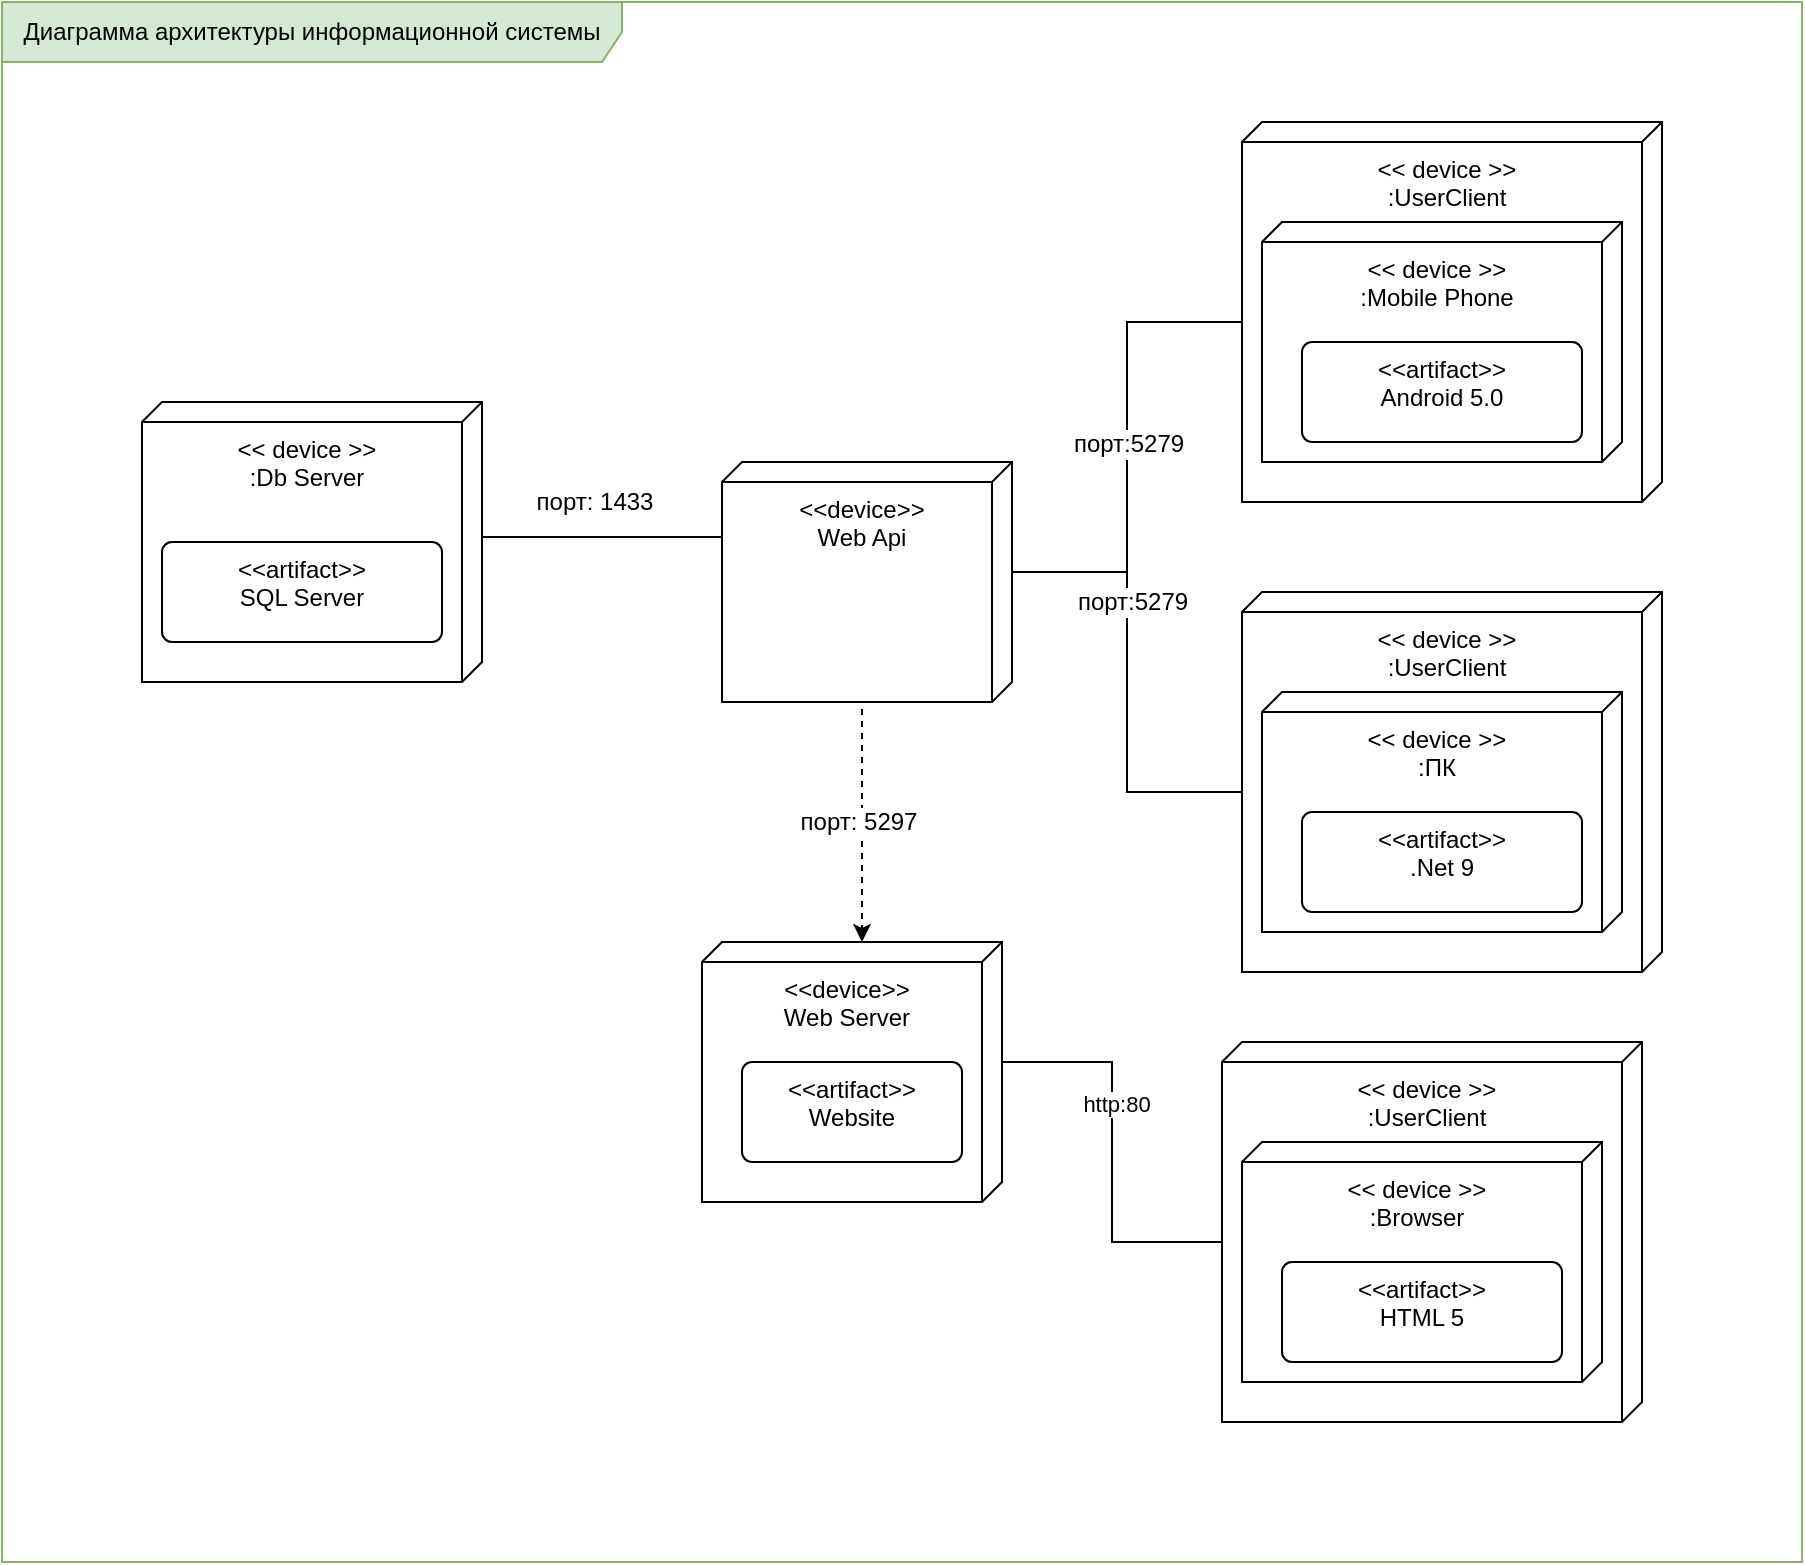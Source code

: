 <mxfile version="24.7.5" pages="3">
  <diagram name="Диаграмма архитектуры инормационной системы" id="D8LXfJzzyH51JKE2fjdH">
    <mxGraphModel dx="1833" dy="2005" grid="1" gridSize="10" guides="1" tooltips="1" connect="1" arrows="1" fold="1" page="1" pageScale="1" pageWidth="827" pageHeight="1169" math="0" shadow="0">
      <root>
        <mxCell id="0" />
        <mxCell id="1" parent="0" />
        <mxCell id="ceFZc6MDsQ7zr2F33W4a-56" value="Диаграмма архитектуры информационной системы" style="shape=umlFrame;whiteSpace=wrap;html=1;pointerEvents=0;recursiveResize=0;container=1;collapsible=0;width=310;height=30;fillColor=#d5e8d4;strokeColor=#82b366;swimlaneFillColor=default;" parent="1" vertex="1">
          <mxGeometry x="40" y="-1160" width="900" height="780" as="geometry" />
        </mxCell>
        <mxCell id="ceFZc6MDsQ7zr2F33W4a-57" value="&lt;span style=&quot;&quot;&gt;&amp;lt;&amp;lt; device &amp;gt;&amp;gt;&lt;/span&gt;&lt;div style=&quot;&quot;&gt;:UserClient&lt;/div&gt;" style="verticalAlign=top;align=center;shape=cube;size=10;direction=south;fontStyle=0;html=1;boundedLbl=1;spacingLeft=5;whiteSpace=wrap;" parent="ceFZc6MDsQ7zr2F33W4a-56" vertex="1">
          <mxGeometry x="620" y="60" width="210" height="190" as="geometry" />
        </mxCell>
        <mxCell id="ceFZc6MDsQ7zr2F33W4a-58" value="&amp;lt;&amp;lt; device &amp;gt;&amp;gt;&lt;div&gt;:Mobile Phone&lt;/div&gt;" style="verticalAlign=top;align=center;shape=cube;size=10;direction=south;html=1;boundedLbl=1;spacingLeft=5;whiteSpace=wrap;" parent="ceFZc6MDsQ7zr2F33W4a-57" vertex="1">
          <mxGeometry width="180" height="120" relative="1" as="geometry">
            <mxPoint x="10" y="50" as="offset" />
          </mxGeometry>
        </mxCell>
        <mxCell id="ceFZc6MDsQ7zr2F33W4a-59" value="&amp;lt;&amp;lt;artifact&amp;gt;&amp;gt;&lt;div&gt;Android 5.0&lt;/div&gt;" style="html=1;align=center;verticalAlign=top;rounded=1;absoluteArcSize=1;arcSize=10;dashed=0;whiteSpace=wrap;movable=1;resizable=1;rotatable=1;deletable=1;editable=1;locked=0;connectable=1;" parent="ceFZc6MDsQ7zr2F33W4a-57" vertex="1">
          <mxGeometry x="30" y="110" width="140" height="50" as="geometry" />
        </mxCell>
        <mxCell id="ceFZc6MDsQ7zr2F33W4a-60" value="&amp;lt;&amp;lt;device&amp;gt;&amp;gt;&lt;div&gt;Web Api&lt;/div&gt;" style="verticalAlign=top;align=center;shape=cube;size=10;direction=south;fontStyle=0;html=1;boundedLbl=1;spacingLeft=5;whiteSpace=wrap;" parent="ceFZc6MDsQ7zr2F33W4a-56" vertex="1">
          <mxGeometry x="360" y="230" width="145" height="120" as="geometry" />
        </mxCell>
        <mxCell id="ceFZc6MDsQ7zr2F33W4a-61" value="" style="group" parent="ceFZc6MDsQ7zr2F33W4a-56" vertex="1" connectable="0">
          <mxGeometry x="350" y="470" width="150" height="130" as="geometry" />
        </mxCell>
        <mxCell id="ceFZc6MDsQ7zr2F33W4a-62" value="&amp;lt;&amp;lt;device&amp;gt;&amp;gt;&lt;div&gt;Web Server&lt;/div&gt;" style="verticalAlign=top;align=center;shape=cube;size=10;direction=south;fontStyle=0;html=1;boundedLbl=1;spacingLeft=5;whiteSpace=wrap;movable=1;resizable=1;rotatable=1;deletable=1;editable=1;locked=0;connectable=1;" parent="ceFZc6MDsQ7zr2F33W4a-61" vertex="1">
          <mxGeometry width="150" height="130" as="geometry" />
        </mxCell>
        <mxCell id="ceFZc6MDsQ7zr2F33W4a-63" value="&amp;lt;&amp;lt;artifact&amp;gt;&amp;gt;&lt;div&gt;Website&lt;/div&gt;" style="html=1;align=center;verticalAlign=top;rounded=1;absoluteArcSize=1;arcSize=10;dashed=0;whiteSpace=wrap;movable=1;resizable=1;rotatable=1;deletable=1;editable=1;locked=0;connectable=1;" parent="ceFZc6MDsQ7zr2F33W4a-61" vertex="1">
          <mxGeometry x="20" y="60" width="110" height="50" as="geometry" />
        </mxCell>
        <mxCell id="ceFZc6MDsQ7zr2F33W4a-67" value="&lt;span style=&quot;&quot;&gt;&amp;lt;&amp;lt; device &amp;gt;&amp;gt;&lt;/span&gt;&lt;div style=&quot;&quot;&gt;:UserClient&lt;/div&gt;" style="verticalAlign=top;align=center;shape=cube;size=10;direction=south;fontStyle=0;html=1;boundedLbl=1;spacingLeft=5;whiteSpace=wrap;" parent="ceFZc6MDsQ7zr2F33W4a-56" vertex="1">
          <mxGeometry x="620" y="295" width="210" height="190" as="geometry" />
        </mxCell>
        <mxCell id="ceFZc6MDsQ7zr2F33W4a-68" value="&amp;lt;&amp;lt; device &amp;gt;&amp;gt;&lt;div&gt;:ПК&lt;/div&gt;" style="verticalAlign=top;align=center;shape=cube;size=10;direction=south;html=1;boundedLbl=1;spacingLeft=5;whiteSpace=wrap;" parent="ceFZc6MDsQ7zr2F33W4a-67" vertex="1">
          <mxGeometry width="180" height="120" relative="1" as="geometry">
            <mxPoint x="10" y="50" as="offset" />
          </mxGeometry>
        </mxCell>
        <mxCell id="ceFZc6MDsQ7zr2F33W4a-69" value="&amp;lt;&amp;lt;artifact&amp;gt;&amp;gt;&lt;div&gt;.Net 9&lt;/div&gt;" style="html=1;align=center;verticalAlign=top;rounded=1;absoluteArcSize=1;arcSize=10;dashed=0;whiteSpace=wrap;movable=1;resizable=1;rotatable=1;deletable=1;editable=1;locked=0;connectable=1;" parent="ceFZc6MDsQ7zr2F33W4a-67" vertex="1">
          <mxGeometry x="30" y="110" width="140" height="50" as="geometry" />
        </mxCell>
        <mxCell id="ceFZc6MDsQ7zr2F33W4a-70" value="&lt;span style=&quot;&quot;&gt;&amp;lt;&amp;lt; device &amp;gt;&amp;gt;&lt;/span&gt;&lt;div style=&quot;&quot;&gt;:UserClient&lt;/div&gt;" style="verticalAlign=top;align=center;shape=cube;size=10;direction=south;fontStyle=0;html=1;boundedLbl=1;spacingLeft=5;whiteSpace=wrap;" parent="ceFZc6MDsQ7zr2F33W4a-56" vertex="1">
          <mxGeometry x="610" y="520" width="210" height="190" as="geometry" />
        </mxCell>
        <mxCell id="ceFZc6MDsQ7zr2F33W4a-71" value="&amp;lt;&amp;lt; device &amp;gt;&amp;gt;&lt;div&gt;:Browser&lt;/div&gt;" style="verticalAlign=top;align=center;shape=cube;size=10;direction=south;html=1;boundedLbl=1;spacingLeft=5;whiteSpace=wrap;" parent="ceFZc6MDsQ7zr2F33W4a-70" vertex="1">
          <mxGeometry width="180" height="120" relative="1" as="geometry">
            <mxPoint x="10" y="50" as="offset" />
          </mxGeometry>
        </mxCell>
        <mxCell id="ceFZc6MDsQ7zr2F33W4a-72" value="&amp;lt;&amp;lt;artifact&amp;gt;&amp;gt;&lt;div&gt;HTML 5&lt;/div&gt;" style="html=1;align=center;verticalAlign=top;rounded=1;absoluteArcSize=1;arcSize=10;dashed=0;whiteSpace=wrap;movable=1;resizable=1;rotatable=1;deletable=1;editable=1;locked=0;connectable=1;" parent="ceFZc6MDsQ7zr2F33W4a-70" vertex="1">
          <mxGeometry x="30" y="110" width="140" height="50" as="geometry" />
        </mxCell>
        <mxCell id="ceFZc6MDsQ7zr2F33W4a-73" style="edgeStyle=orthogonalEdgeStyle;rounded=0;orthogonalLoop=1;jettySize=auto;html=1;endArrow=none;endFill=0;" parent="ceFZc6MDsQ7zr2F33W4a-56" source="ceFZc6MDsQ7zr2F33W4a-65" edge="1">
          <mxGeometry relative="1" as="geometry">
            <Array as="points">
              <mxPoint x="220" y="268" />
            </Array>
            <mxPoint x="220" y="262.49" as="sourcePoint" />
            <mxPoint x="360" y="267.519" as="targetPoint" />
          </mxGeometry>
        </mxCell>
        <mxCell id="qlXccopEkzah54mruzjw-12" value="порт: 1433" style="edgeLabel;html=1;align=center;verticalAlign=middle;resizable=0;points=[];strokeColor=default;spacingLeft=5;fontFamily=Helvetica;fontSize=12;fontColor=default;fontStyle=0;fillColor=default;" vertex="1" connectable="0" parent="ceFZc6MDsQ7zr2F33W4a-73">
          <mxGeometry x="-0.107" y="1" relative="1" as="geometry">
            <mxPoint y="-17" as="offset" />
          </mxGeometry>
        </mxCell>
        <mxCell id="ceFZc6MDsQ7zr2F33W4a-74" style="edgeStyle=orthogonalEdgeStyle;rounded=0;orthogonalLoop=1;jettySize=auto;html=1;exitX=0;exitY=0;exitDx=60;exitDy=0;exitPerimeter=0;entryX=0;entryY=0;entryDx=100;entryDy=210;entryPerimeter=0;endArrow=none;endFill=0;" parent="ceFZc6MDsQ7zr2F33W4a-56" source="ceFZc6MDsQ7zr2F33W4a-62" target="ceFZc6MDsQ7zr2F33W4a-70" edge="1">
          <mxGeometry relative="1" as="geometry" />
        </mxCell>
        <mxCell id="ceFZc6MDsQ7zr2F33W4a-75" value="http:80" style="edgeLabel;html=1;align=center;verticalAlign=middle;resizable=0;points=[];" parent="ceFZc6MDsQ7zr2F33W4a-74" vertex="1" connectable="0">
          <mxGeometry x="-0.253" y="2" relative="1" as="geometry">
            <mxPoint y="1" as="offset" />
          </mxGeometry>
        </mxCell>
        <mxCell id="ceFZc6MDsQ7zr2F33W4a-76" style="edgeStyle=orthogonalEdgeStyle;rounded=0;orthogonalLoop=1;jettySize=auto;html=1;exitX=0;exitY=0;exitDx=55;exitDy=0;exitPerimeter=0;entryX=0;entryY=0;entryDx=100;entryDy=210;entryPerimeter=0;endArrow=none;endFill=0;" parent="ceFZc6MDsQ7zr2F33W4a-56" source="ceFZc6MDsQ7zr2F33W4a-60" target="ceFZc6MDsQ7zr2F33W4a-57" edge="1">
          <mxGeometry relative="1" as="geometry" />
        </mxCell>
        <mxCell id="qlXccopEkzah54mruzjw-16" value="&lt;span style=&quot;color: rgba(0, 0, 0, 0); font-family: monospace; font-size: 0px; text-align: start; background-color: rgb(251, 251, 251);&quot;&gt;%3CmxGraphModel%3E%3Croot%3E%3CmxCell%20id%3D%220%22%2F%3E%3CmxCell%20id%3D%221%22%20parent%3D%220%22%2F%3E%3CmxCell%20id%3D%222%22%20value%3D%22%D0%BF%D0%BE%D1%80%D1%82%3A5279%22%20style%3D%22edgeLabel%3Bhtml%3D1%3Balign%3Dcenter%3BverticalAlign%3Dmiddle%3Bresizable%3D0%3Bpoints%3D%5B%5D%3BstrokeColor%3Ddefault%3BspacingLeft%3D5%3BfontFamily%3DHelvetica%3BfontSize%3D12%3BfontColor%3Ddefault%3BfontStyle%3D0%3BfillColor%3Ddefault%3B%22%20vertex%3D%221%22%20connectable%3D%220%22%20parent%3D%221%22%3E%3CmxGeometry%20x%3D%22584.629%22%20y%3D%22-649.106%22%20as%3D%22geometry%22%2F%3E%3C%2FmxCell%3E%3C%2Froot%3E%3C%2FmxGraphModel%3E&lt;/span&gt;" style="edgeLabel;html=1;align=center;verticalAlign=middle;resizable=0;points=[];strokeColor=default;spacingLeft=5;fontFamily=Helvetica;fontSize=12;fontColor=default;fontStyle=0;fillColor=default;" vertex="1" connectable="0" parent="ceFZc6MDsQ7zr2F33W4a-76">
          <mxGeometry x="-0.226" y="-1" relative="1" as="geometry">
            <mxPoint as="offset" />
          </mxGeometry>
        </mxCell>
        <mxCell id="qlXccopEkzah54mruzjw-17" value="порт:5279" style="edgeLabel;html=1;align=center;verticalAlign=middle;resizable=0;points=[];strokeColor=default;spacingLeft=5;fontFamily=Helvetica;fontSize=12;fontColor=default;fontStyle=0;fillColor=default;" vertex="1" connectable="0" parent="ceFZc6MDsQ7zr2F33W4a-76">
          <mxGeometry x="-0.183" y="-2" relative="1" as="geometry">
            <mxPoint x="-4" y="-24" as="offset" />
          </mxGeometry>
        </mxCell>
        <mxCell id="ceFZc6MDsQ7zr2F33W4a-77" style="edgeStyle=orthogonalEdgeStyle;rounded=0;orthogonalLoop=1;jettySize=auto;html=1;exitX=0;exitY=0;exitDx=55;exitDy=0;exitPerimeter=0;entryX=0;entryY=0;entryDx=100;entryDy=210;entryPerimeter=0;endArrow=none;endFill=0;" parent="ceFZc6MDsQ7zr2F33W4a-56" source="ceFZc6MDsQ7zr2F33W4a-60" target="ceFZc6MDsQ7zr2F33W4a-67" edge="1">
          <mxGeometry relative="1" as="geometry" />
        </mxCell>
        <mxCell id="qlXccopEkzah54mruzjw-18" value="порт:5279" style="edgeLabel;html=1;align=center;verticalAlign=middle;resizable=0;points=[];strokeColor=default;spacingLeft=5;fontFamily=Helvetica;fontSize=12;fontColor=default;fontStyle=0;fillColor=default;" vertex="1" connectable="0" parent="ceFZc6MDsQ7zr2F33W4a-77">
          <mxGeometry x="-0.357" relative="1" as="geometry">
            <mxPoint as="offset" />
          </mxGeometry>
        </mxCell>
        <mxCell id="ceFZc6MDsQ7zr2F33W4a-78" style="rounded=0;orthogonalLoop=1;jettySize=auto;html=1;exitX=0;exitY=0;exitDx=120;exitDy=77.5;exitPerimeter=0;entryX=0;entryY=0;entryDx=0;entryDy=70;entryPerimeter=0;dashed=1;edgeStyle=orthogonalEdgeStyle;" parent="ceFZc6MDsQ7zr2F33W4a-56" source="ceFZc6MDsQ7zr2F33W4a-60" target="ceFZc6MDsQ7zr2F33W4a-62" edge="1">
          <mxGeometry relative="1" as="geometry">
            <Array as="points">
              <mxPoint x="430" y="350" />
            </Array>
          </mxGeometry>
        </mxCell>
        <mxCell id="qlXccopEkzah54mruzjw-13" value="порт: 5297" style="edgeLabel;html=1;align=center;verticalAlign=middle;resizable=0;points=[];strokeColor=default;spacingLeft=5;fontFamily=Helvetica;fontSize=12;fontColor=default;fontStyle=0;fillColor=default;" vertex="1" connectable="0" parent="ceFZc6MDsQ7zr2F33W4a-78">
          <mxGeometry x="0.229" relative="1" as="geometry">
            <mxPoint x="-5" y="-13" as="offset" />
          </mxGeometry>
        </mxCell>
        <mxCell id="qlXccopEkzah54mruzjw-1" value="" style="group" vertex="1" connectable="0" parent="ceFZc6MDsQ7zr2F33W4a-56">
          <mxGeometry x="70" y="190" width="170" height="150" as="geometry" />
        </mxCell>
        <mxCell id="ceFZc6MDsQ7zr2F33W4a-65" value="&amp;lt;&amp;lt; device &amp;gt;&amp;gt;&lt;div&gt;:Db Server&lt;/div&gt;" style="verticalAlign=top;align=center;shape=cube;size=10;direction=south;fontStyle=0;html=1;boundedLbl=1;spacingLeft=5;whiteSpace=wrap;movable=1;resizable=1;rotatable=1;deletable=1;editable=1;locked=0;connectable=1;" parent="qlXccopEkzah54mruzjw-1" vertex="1">
          <mxGeometry y="10" width="170" height="140" as="geometry" />
        </mxCell>
        <mxCell id="ceFZc6MDsQ7zr2F33W4a-64" value="" style="group" parent="qlXccopEkzah54mruzjw-1" vertex="1" connectable="0">
          <mxGeometry y="10" width="170" height="140" as="geometry" />
        </mxCell>
        <mxCell id="ceFZc6MDsQ7zr2F33W4a-66" value="&amp;lt;&amp;lt;artifact&amp;gt;&amp;gt;&lt;div&gt;SQL Server&lt;/div&gt;" style="html=1;align=center;verticalAlign=top;rounded=1;absoluteArcSize=1;arcSize=10;dashed=0;whiteSpace=wrap;movable=1;resizable=1;rotatable=1;deletable=1;editable=1;locked=0;connectable=1;" parent="ceFZc6MDsQ7zr2F33W4a-64" vertex="1">
          <mxGeometry x="10" y="70" width="140" height="50" as="geometry" />
        </mxCell>
      </root>
    </mxGraphModel>
  </diagram>
  <diagram id="IIW7ymoqnwHeKryUNrMI" name="Диаграмма use-case">
    <mxGraphModel dx="966" dy="2214" grid="1" gridSize="10" guides="1" tooltips="1" connect="1" arrows="1" fold="1" page="1" pageScale="1" pageWidth="827" pageHeight="1169" math="0" shadow="0">
      <root>
        <mxCell id="0" />
        <mxCell id="1" parent="0" />
        <mxCell id="lGrCgKuSPw75lN3-YaFV-1" value="Диаграмма Use-case&amp;nbsp;" style="shape=umlFrame;whiteSpace=wrap;html=1;pointerEvents=0;recursiveResize=0;container=1;collapsible=0;width=160;fillColor=#d5e8d4;strokeColor=#82b366;swimlaneFillColor=default;" parent="1" vertex="1">
          <mxGeometry x="860" y="-1150" width="1450" height="940" as="geometry" />
        </mxCell>
        <mxCell id="SbXEv1ZI_XRKMcBVgVik-5" value="" style="group" parent="lGrCgKuSPw75lN3-YaFV-1" vertex="1" connectable="0">
          <mxGeometry x="40" y="110" width="1330" height="810" as="geometry" />
        </mxCell>
        <mxCell id="b_EcsTQRCdlIHoVtj1FL-18" value="" style="rounded=0;whiteSpace=wrap;html=1;" parent="SbXEv1ZI_XRKMcBVgVik-5" vertex="1">
          <mxGeometry x="199.999" width="963.945" height="810" as="geometry" />
        </mxCell>
        <mxCell id="b_EcsTQRCdlIHoVtj1FL-8" value="Посетитель сайта" style="shape=umlActor;verticalLabelPosition=bottom;verticalAlign=top;html=1;outlineConnect=0;" parent="SbXEv1ZI_XRKMcBVgVik-5" vertex="1">
          <mxGeometry x="1323.394" y="361" width="36.606" height="60" as="geometry" />
        </mxCell>
        <mxCell id="b_EcsTQRCdlIHoVtj1FL-11" value="Просмотр организационной структуры компании" style="ellipse;whiteSpace=wrap;html=1;" parent="SbXEv1ZI_XRKMcBVgVik-5" vertex="1">
          <mxGeometry x="225.734" y="30" width="164.725" height="80" as="geometry" />
        </mxCell>
        <mxCell id="b_EcsTQRCdlIHoVtj1FL-12" value="Просмотр общей информации о сотрудниках конкретного отделения" style="ellipse;whiteSpace=wrap;html=1;" parent="SbXEv1ZI_XRKMcBVgVik-5" vertex="1">
          <mxGeometry x="667.89" y="25" width="142.11" height="90" as="geometry" />
        </mxCell>
        <mxCell id="b_EcsTQRCdlIHoVtj1FL-13" value="Редактирование данных сотрудника" style="ellipse;whiteSpace=wrap;html=1;" parent="SbXEv1ZI_XRKMcBVgVik-5" vertex="1">
          <mxGeometry x="416.423" y="330" width="152.523" height="60" as="geometry" />
        </mxCell>
        <mxCell id="b_EcsTQRCdlIHoVtj1FL-14" value="Добавление событий" style="ellipse;whiteSpace=wrap;html=1;" parent="SbXEv1ZI_XRKMcBVgVik-5" vertex="1">
          <mxGeometry x="445.37" y="180" width="94.63" height="54" as="geometry" />
        </mxCell>
        <mxCell id="b_EcsTQRCdlIHoVtj1FL-15" value="Просмотр событий&lt;br&gt;у сотрудника" style="ellipse;whiteSpace=wrap;html=1;" parent="SbXEv1ZI_XRKMcBVgVik-5" vertex="1">
          <mxGeometry x="219.633" y="130" width="146.422" height="60" as="geometry" />
        </mxCell>
        <mxCell id="b_EcsTQRCdlIHoVtj1FL-22" value="Добавление информации о новом сотруднике" style="ellipse;whiteSpace=wrap;html=1;" parent="SbXEv1ZI_XRKMcBVgVik-5" vertex="1">
          <mxGeometry x="215.558" y="320" width="150.497" height="70" as="geometry" />
        </mxCell>
        <mxCell id="b_EcsTQRCdlIHoVtj1FL-28" value="" style="endArrow=none;html=1;rounded=0;exitX=1;exitY=0.5;exitDx=0;exitDy=0;" parent="SbXEv1ZI_XRKMcBVgVik-5" source="b_EcsTQRCdlIHoVtj1FL-50" target="b_EcsTQRCdlIHoVtj1FL-8" edge="1">
          <mxGeometry width="50" height="50" relative="1" as="geometry">
            <mxPoint x="500.275" y="210" as="sourcePoint" />
            <mxPoint x="1366.606" y="190" as="targetPoint" />
          </mxGeometry>
        </mxCell>
        <mxCell id="b_EcsTQRCdlIHoVtj1FL-34" value="Просмотр подробной информации о сотруднике" style="ellipse;whiteSpace=wrap;html=1;" parent="SbXEv1ZI_XRKMcBVgVik-5" vertex="1">
          <mxGeometry x="215.558" y="206" width="174.901" height="74" as="geometry" />
        </mxCell>
        <mxCell id="b_EcsTQRCdlIHoVtj1FL-39" value="Просмотр информации о всех событиях" style="ellipse;whiteSpace=wrap;html=1;" parent="SbXEv1ZI_XRKMcBVgVik-5" vertex="1">
          <mxGeometry x="990" y="335" width="125.96" height="60" as="geometry" />
        </mxCell>
        <mxCell id="b_EcsTQRCdlIHoVtj1FL-40" value="Просмотр новостей" style="ellipse;whiteSpace=wrap;html=1;" parent="SbXEv1ZI_XRKMcBVgVik-5" vertex="1">
          <mxGeometry x="1020" y="251" width="95.96" height="60" as="geometry" />
        </mxCell>
        <mxCell id="b_EcsTQRCdlIHoVtj1FL-41" value="Сохранение данных о событии" style="ellipse;whiteSpace=wrap;html=1;" parent="SbXEv1ZI_XRKMcBVgVik-5" vertex="1">
          <mxGeometry x="790" y="335" width="124.63" height="60" as="geometry" />
        </mxCell>
        <mxCell id="b_EcsTQRCdlIHoVtj1FL-42" value="Просмотр Qr-кода сотрудника" style="ellipse;whiteSpace=wrap;html=1;" parent="SbXEv1ZI_XRKMcBVgVik-5" vertex="1">
          <mxGeometry x="790" y="190" width="94.22" height="50" as="geometry" />
        </mxCell>
        <mxCell id="b_EcsTQRCdlIHoVtj1FL-43" value="" style="endArrow=none;html=1;rounded=0;exitX=1;exitY=0.5;exitDx=0;exitDy=0;" parent="SbXEv1ZI_XRKMcBVgVik-5" source="b_EcsTQRCdlIHoVtj1FL-39" target="b_EcsTQRCdlIHoVtj1FL-8" edge="1">
          <mxGeometry width="50" height="50" relative="1" as="geometry">
            <mxPoint x="634.495" y="170" as="sourcePoint" />
            <mxPoint x="1366.606" y="190" as="targetPoint" />
          </mxGeometry>
        </mxCell>
        <mxCell id="b_EcsTQRCdlIHoVtj1FL-44" value="" style="endArrow=none;html=1;rounded=0;exitX=1;exitY=0.5;exitDx=0;exitDy=0;" parent="SbXEv1ZI_XRKMcBVgVik-5" source="b_EcsTQRCdlIHoVtj1FL-40" target="b_EcsTQRCdlIHoVtj1FL-8" edge="1">
          <mxGeometry width="50" height="50" relative="1" as="geometry">
            <mxPoint x="817.523" y="70" as="sourcePoint" />
            <mxPoint x="1366.606" y="190" as="targetPoint" />
          </mxGeometry>
        </mxCell>
        <mxCell id="b_EcsTQRCdlIHoVtj1FL-50" value="Просмотр информации о всех сотрудниках" style="ellipse;whiteSpace=wrap;html=1;" parent="SbXEv1ZI_XRKMcBVgVik-5" vertex="1">
          <mxGeometry x="1000" y="170" width="126.94" height="60" as="geometry" />
        </mxCell>
        <mxCell id="b_EcsTQRCdlIHoVtj1FL-53" value="" style="endArrow=none;html=1;rounded=0;exitX=1;exitY=0.5;exitDx=0;exitDy=0;" parent="SbXEv1ZI_XRKMcBVgVik-5" source="b_EcsTQRCdlIHoVtj1FL-54" target="b_EcsTQRCdlIHoVtj1FL-8" edge="1">
          <mxGeometry width="50" height="50" relative="1" as="geometry">
            <mxPoint x="1098.165" y="270" as="sourcePoint" />
            <mxPoint x="1238.486" y="140" as="targetPoint" />
          </mxGeometry>
        </mxCell>
        <mxCell id="b_EcsTQRCdlIHoVtj1FL-54" value="Просмотр общего календаря&amp;nbsp;" style="ellipse;whiteSpace=wrap;html=1;" parent="SbXEv1ZI_XRKMcBVgVik-5" vertex="1">
          <mxGeometry x="990.263" y="475.5" width="146.422" height="60" as="geometry" />
        </mxCell>
        <mxCell id="b_EcsTQRCdlIHoVtj1FL-55" value="Просмотр расписания выходных дней" style="ellipse;whiteSpace=wrap;html=1;" parent="SbXEv1ZI_XRKMcBVgVik-5" vertex="1">
          <mxGeometry x="780" y="435" width="128.53" height="60" as="geometry" />
        </mxCell>
        <mxCell id="b_EcsTQRCdlIHoVtj1FL-56" value="Просмотр расписания дней рождений" style="ellipse;whiteSpace=wrap;html=1;" parent="SbXEv1ZI_XRKMcBVgVik-5" vertex="1">
          <mxGeometry x="770" y="510" width="124.63" height="60" as="geometry" />
        </mxCell>
        <mxCell id="b_EcsTQRCdlIHoVtj1FL-57" value="Просмотр&amp;nbsp; количества событий в день" style="ellipse;whiteSpace=wrap;html=1;" parent="SbXEv1ZI_XRKMcBVgVik-5" vertex="1">
          <mxGeometry x="780.0" y="610" width="157.404" height="60" as="geometry" />
        </mxCell>
        <mxCell id="b_EcsTQRCdlIHoVtj1FL-64" value="Фильтрация поиском" style="ellipse;whiteSpace=wrap;html=1;" parent="SbXEv1ZI_XRKMcBVgVik-5" vertex="1">
          <mxGeometry x="969.54" y="634" width="146.422" height="60" as="geometry" />
        </mxCell>
        <mxCell id="b_EcsTQRCdlIHoVtj1FL-65" value="" style="endArrow=none;html=1;rounded=0;exitX=1;exitY=0.5;exitDx=0;exitDy=0;" parent="SbXEv1ZI_XRKMcBVgVik-5" source="b_EcsTQRCdlIHoVtj1FL-64" target="b_EcsTQRCdlIHoVtj1FL-8" edge="1">
          <mxGeometry width="50" height="50" relative="1" as="geometry">
            <mxPoint x="1109.147" y="350" as="sourcePoint" />
            <mxPoint x="1366.606" y="190" as="targetPoint" />
          </mxGeometry>
        </mxCell>
        <mxCell id="KIDQJywMhvj-BkCTpjXh-3" value="Авторизация" style="ellipse;whiteSpace=wrap;html=1;" parent="SbXEv1ZI_XRKMcBVgVik-5" vertex="1">
          <mxGeometry x="234.884" y="665" width="146.422" height="50" as="geometry" />
        </mxCell>
        <mxCell id="KIDQJywMhvj-BkCTpjXh-6" value="Просмотр данных о документах" style="ellipse;whiteSpace=wrap;html=1;" parent="SbXEv1ZI_XRKMcBVgVik-5" vertex="1">
          <mxGeometry x="360.004" y="584" width="146.422" height="50" as="geometry" />
        </mxCell>
        <mxCell id="KIDQJywMhvj-BkCTpjXh-7" value="Просмотр комментариев к документу" style="ellipse;whiteSpace=wrap;html=1;" parent="SbXEv1ZI_XRKMcBVgVik-5" vertex="1">
          <mxGeometry x="393.575" y="515" width="146.422" height="50" as="geometry" />
        </mxCell>
        <mxCell id="KIDQJywMhvj-BkCTpjXh-8" value="Создание комментария" style="ellipse;whiteSpace=wrap;html=1;" parent="SbXEv1ZI_XRKMcBVgVik-5" vertex="1">
          <mxGeometry x="393.573" y="456" width="146.422" height="50" as="geometry" />
        </mxCell>
        <mxCell id="zKAqflwHGjRJM8ebNUja-1" value="&amp;lt;&amp;lt;extend&amp;gt;&amp;gt;" style="html=1;verticalAlign=bottom;labelBackgroundColor=none;endArrow=open;endFill=0;dashed=1;rounded=0;exitX=1;exitY=0.5;exitDx=0;exitDy=0;entryX=0;entryY=0.5;entryDx=0;entryDy=0;" parent="SbXEv1ZI_XRKMcBVgVik-5" source="b_EcsTQRCdlIHoVtj1FL-15" target="b_EcsTQRCdlIHoVtj1FL-14" edge="1">
          <mxGeometry width="160" relative="1" as="geometry">
            <mxPoint x="597.894" y="130" as="sourcePoint" />
            <mxPoint x="689.55" y="320" as="targetPoint" />
          </mxGeometry>
        </mxCell>
        <mxCell id="zKAqflwHGjRJM8ebNUja-2" value="Добавление информации об отпуске" style="ellipse;whiteSpace=wrap;html=1;" parent="SbXEv1ZI_XRKMcBVgVik-5" vertex="1">
          <mxGeometry x="610" y="316" width="110" height="70" as="geometry" />
        </mxCell>
        <mxCell id="zKAqflwHGjRJM8ebNUja-5" value="Выбор конкретного отделения" style="ellipse;whiteSpace=wrap;html=1;" parent="SbXEv1ZI_XRKMcBVgVik-5" vertex="1">
          <mxGeometry x="457.569" y="30" width="146.422" height="80" as="geometry" />
        </mxCell>
        <mxCell id="zKAqflwHGjRJM8ebNUja-6" value="&amp;lt;&amp;lt;extend&amp;gt;&amp;gt;" style="html=1;verticalAlign=bottom;labelBackgroundColor=none;endArrow=open;endFill=0;dashed=1;rounded=0;exitX=1;exitY=0.5;exitDx=0;exitDy=0;entryX=0;entryY=0.5;entryDx=0;entryDy=0;" parent="SbXEv1ZI_XRKMcBVgVik-5" source="b_EcsTQRCdlIHoVtj1FL-11" target="zKAqflwHGjRJM8ebNUja-5" edge="1">
          <mxGeometry width="160" relative="1" as="geometry">
            <mxPoint x="378.257" y="170" as="sourcePoint" />
            <mxPoint x="463.67" y="207" as="targetPoint" />
          </mxGeometry>
        </mxCell>
        <mxCell id="zKAqflwHGjRJM8ebNUja-7" value="&amp;lt;&amp;lt;extend&amp;gt;&amp;gt;" style="html=1;verticalAlign=bottom;labelBackgroundColor=none;endArrow=open;endFill=0;dashed=1;rounded=0;exitX=1;exitY=0.5;exitDx=0;exitDy=0;entryX=0;entryY=0.5;entryDx=0;entryDy=0;" parent="SbXEv1ZI_XRKMcBVgVik-5" source="zKAqflwHGjRJM8ebNUja-5" target="b_EcsTQRCdlIHoVtj1FL-12" edge="1">
          <mxGeometry width="160" relative="1" as="geometry">
            <mxPoint x="402.661" y="80" as="sourcePoint" />
            <mxPoint x="488.073" y="116" as="targetPoint" />
          </mxGeometry>
        </mxCell>
        <mxCell id="zKAqflwHGjRJM8ebNUja-8" value="" style="edgeStyle=none;html=1;endArrow=block;endFill=0;endSize=12;verticalAlign=bottom;rounded=0;exitX=0;exitY=0.5;exitDx=0;exitDy=0;entryX=0.5;entryY=1;entryDx=0;entryDy=0;" parent="SbXEv1ZI_XRKMcBVgVik-5" source="zKAqflwHGjRJM8ebNUja-2" target="b_EcsTQRCdlIHoVtj1FL-14" edge="1">
          <mxGeometry width="160" relative="1" as="geometry">
            <mxPoint x="540" y="120" as="sourcePoint" />
            <mxPoint x="700" y="120" as="targetPoint" />
          </mxGeometry>
        </mxCell>
        <mxCell id="zKAqflwHGjRJM8ebNUja-9" value="Добавление информации об отгуле" style="ellipse;whiteSpace=wrap;html=1;" parent="SbXEv1ZI_XRKMcBVgVik-5" vertex="1">
          <mxGeometry x="630.92" y="220" width="102.11" height="70" as="geometry" />
        </mxCell>
        <mxCell id="zKAqflwHGjRJM8ebNUja-10" value="" style="edgeStyle=none;html=1;endArrow=block;endFill=0;endSize=12;verticalAlign=bottom;rounded=0;exitX=0;exitY=0.5;exitDx=0;exitDy=0;entryX=1;entryY=1;entryDx=0;entryDy=0;" parent="SbXEv1ZI_XRKMcBVgVik-5" source="zKAqflwHGjRJM8ebNUja-9" target="b_EcsTQRCdlIHoVtj1FL-14" edge="1">
          <mxGeometry width="160" relative="1" as="geometry">
            <mxPoint x="550" y="315" as="sourcePoint" />
            <mxPoint x="523" y="244" as="targetPoint" />
          </mxGeometry>
        </mxCell>
        <mxCell id="zKAqflwHGjRJM8ebNUja-11" value="Запись на обучение" style="ellipse;whiteSpace=wrap;html=1;" parent="SbXEv1ZI_XRKMcBVgVik-5" vertex="1">
          <mxGeometry x="634.5" y="130" width="102.11" height="70" as="geometry" />
        </mxCell>
        <mxCell id="zKAqflwHGjRJM8ebNUja-13" value="" style="edgeStyle=none;html=1;endArrow=block;endFill=0;endSize=12;verticalAlign=bottom;rounded=0;exitX=0;exitY=0.5;exitDx=0;exitDy=0;entryX=1;entryY=0.5;entryDx=0;entryDy=0;" parent="SbXEv1ZI_XRKMcBVgVik-5" source="zKAqflwHGjRJM8ebNUja-11" target="b_EcsTQRCdlIHoVtj1FL-14" edge="1">
          <mxGeometry width="160" relative="1" as="geometry">
            <mxPoint x="628" y="315" as="sourcePoint" />
            <mxPoint x="571" y="236" as="targetPoint" />
          </mxGeometry>
        </mxCell>
        <mxCell id="zKAqflwHGjRJM8ebNUja-14" value="&amp;lt;&amp;lt;extend&amp;gt;&amp;gt;" style="html=1;verticalAlign=bottom;labelBackgroundColor=none;endArrow=open;endFill=0;dashed=1;rounded=0;exitX=1;exitY=1;exitDx=0;exitDy=0;entryX=0;entryY=0;entryDx=0;entryDy=0;" parent="SbXEv1ZI_XRKMcBVgVik-5" source="b_EcsTQRCdlIHoVtj1FL-34" target="b_EcsTQRCdlIHoVtj1FL-13" edge="1">
          <mxGeometry width="160" relative="1" as="geometry">
            <mxPoint x="376" y="170" as="sourcePoint" />
            <mxPoint x="455" y="217" as="targetPoint" />
          </mxGeometry>
        </mxCell>
        <mxCell id="zKAqflwHGjRJM8ebNUja-19" value="&amp;lt;&amp;lt;extend&amp;gt;&amp;gt;" style="html=1;verticalAlign=bottom;labelBackgroundColor=none;endArrow=open;endFill=0;dashed=1;rounded=0;exitX=0;exitY=0.5;exitDx=0;exitDy=0;entryX=1;entryY=0.5;entryDx=0;entryDy=0;" parent="SbXEv1ZI_XRKMcBVgVik-5" source="b_EcsTQRCdlIHoVtj1FL-50" target="b_EcsTQRCdlIHoVtj1FL-42" edge="1">
          <mxGeometry width="160" relative="1" as="geometry">
            <mxPoint x="385" y="674" as="sourcePoint" />
            <mxPoint x="474" y="674" as="targetPoint" />
          </mxGeometry>
        </mxCell>
        <mxCell id="zKAqflwHGjRJM8ebNUja-21" value="&amp;lt;&amp;lt;extend&amp;gt;&amp;gt;" style="html=1;verticalAlign=bottom;labelBackgroundColor=none;endArrow=open;endFill=0;dashed=1;rounded=0;exitX=0;exitY=0.5;exitDx=0;exitDy=0;entryX=1;entryY=0.5;entryDx=0;entryDy=0;" parent="SbXEv1ZI_XRKMcBVgVik-5" source="b_EcsTQRCdlIHoVtj1FL-39" target="b_EcsTQRCdlIHoVtj1FL-41" edge="1">
          <mxGeometry width="160" relative="1" as="geometry">
            <mxPoint x="1010" y="210" as="sourcePoint" />
            <mxPoint x="969" y="215" as="targetPoint" />
          </mxGeometry>
        </mxCell>
        <mxCell id="zKAqflwHGjRJM8ebNUja-23" value="&amp;lt;&amp;lt;include&amp;gt;&amp;gt;" style="edgeStyle=none;html=1;endArrow=open;verticalAlign=bottom;dashed=1;labelBackgroundColor=none;rounded=0;exitX=0;exitY=0.5;exitDx=0;exitDy=0;entryX=1;entryY=0.5;entryDx=0;entryDy=0;" parent="SbXEv1ZI_XRKMcBVgVik-5" source="b_EcsTQRCdlIHoVtj1FL-54" target="b_EcsTQRCdlIHoVtj1FL-56" edge="1">
          <mxGeometry width="160" relative="1" as="geometry">
            <mxPoint x="800" y="670" as="sourcePoint" />
            <mxPoint x="960" y="670" as="targetPoint" />
          </mxGeometry>
        </mxCell>
        <mxCell id="zKAqflwHGjRJM8ebNUja-25" value="&amp;lt;&amp;lt;include&amp;gt;&amp;gt;" style="edgeStyle=none;html=1;endArrow=open;verticalAlign=bottom;dashed=1;labelBackgroundColor=none;rounded=0;exitX=0;exitY=0;exitDx=0;exitDy=0;entryX=1;entryY=0.5;entryDx=0;entryDy=0;" parent="SbXEv1ZI_XRKMcBVgVik-5" source="b_EcsTQRCdlIHoVtj1FL-54" target="b_EcsTQRCdlIHoVtj1FL-55" edge="1">
          <mxGeometry width="160" relative="1" as="geometry">
            <mxPoint x="991" y="455" as="sourcePoint" />
            <mxPoint x="925" y="545" as="targetPoint" />
          </mxGeometry>
        </mxCell>
        <mxCell id="zKAqflwHGjRJM8ebNUja-26" value="&amp;lt;&amp;lt;include&amp;gt;&amp;gt;" style="edgeStyle=none;html=1;endArrow=open;verticalAlign=bottom;dashed=1;labelBackgroundColor=none;rounded=0;exitX=0;exitY=1;exitDx=0;exitDy=0;entryX=1;entryY=0.5;entryDx=0;entryDy=0;" parent="SbXEv1ZI_XRKMcBVgVik-5" source="b_EcsTQRCdlIHoVtj1FL-54" target="b_EcsTQRCdlIHoVtj1FL-57" edge="1">
          <mxGeometry width="160" relative="1" as="geometry">
            <mxPoint x="1012" y="434" as="sourcePoint" />
            <mxPoint x="919" y="475" as="targetPoint" />
          </mxGeometry>
        </mxCell>
        <mxCell id="b_EcsTQRCdlIHoVtj1FL-10" value="Не авторизованный сотрудник" style="shape=umlActor;verticalLabelPosition=bottom;verticalAlign=top;html=1;outlineConnect=0;" parent="SbXEv1ZI_XRKMcBVgVik-5" vertex="1">
          <mxGeometry x="70" y="655" width="36.61" height="60" as="geometry" />
        </mxCell>
        <mxCell id="KIDQJywMhvj-BkCTpjXh-2" value="" style="endArrow=none;html=1;rounded=0;entryX=0;entryY=0.5;entryDx=0;entryDy=0;" parent="SbXEv1ZI_XRKMcBVgVik-5" source="b_EcsTQRCdlIHoVtj1FL-10" target="KIDQJywMhvj-BkCTpjXh-3" edge="1">
          <mxGeometry width="50" height="50" relative="1" as="geometry">
            <mxPoint x="317.248" y="600" as="sourcePoint" />
            <mxPoint x="378.257" y="550" as="targetPoint" />
          </mxGeometry>
        </mxCell>
        <mxCell id="bSh7JMNoPvHsizi7PZKA-1" value="авторизованный сотрудник" style="shape=umlActor;verticalLabelPosition=bottom;verticalAlign=top;html=1;outlineConnect=0;" vertex="1" parent="SbXEv1ZI_XRKMcBVgVik-5">
          <mxGeometry x="70" y="470" width="30" height="60" as="geometry" />
        </mxCell>
        <mxCell id="bSh7JMNoPvHsizi7PZKA-3" value="" style="endArrow=none;html=1;rounded=0;entryX=0;entryY=0.5;entryDx=0;entryDy=0;" edge="1" parent="SbXEv1ZI_XRKMcBVgVik-5" source="bSh7JMNoPvHsizi7PZKA-1" target="KIDQJywMhvj-BkCTpjXh-8">
          <mxGeometry width="50" height="50" relative="1" as="geometry">
            <mxPoint x="150" y="500" as="sourcePoint" />
            <mxPoint x="420" y="570" as="targetPoint" />
          </mxGeometry>
        </mxCell>
        <mxCell id="bSh7JMNoPvHsizi7PZKA-4" value="" style="endArrow=none;html=1;rounded=0;exitX=0;exitY=0.5;exitDx=0;exitDy=0;" edge="1" parent="SbXEv1ZI_XRKMcBVgVik-5" source="KIDQJywMhvj-BkCTpjXh-7" target="bSh7JMNoPvHsizi7PZKA-1">
          <mxGeometry width="50" height="50" relative="1" as="geometry">
            <mxPoint x="580" y="630" as="sourcePoint" />
            <mxPoint x="630" y="580" as="targetPoint" />
          </mxGeometry>
        </mxCell>
        <mxCell id="bSh7JMNoPvHsizi7PZKA-5" value="" style="endArrow=none;html=1;rounded=0;exitX=0;exitY=0.5;exitDx=0;exitDy=0;" edge="1" parent="SbXEv1ZI_XRKMcBVgVik-5" source="KIDQJywMhvj-BkCTpjXh-6" target="bSh7JMNoPvHsizi7PZKA-1">
          <mxGeometry width="50" height="50" relative="1" as="geometry">
            <mxPoint x="404" y="550" as="sourcePoint" />
            <mxPoint x="110" y="512" as="targetPoint" />
          </mxGeometry>
        </mxCell>
        <mxCell id="b_EcsTQRCdlIHoVtj1FL-9" value="Сотрудник отдела кадров" style="shape=umlActor;verticalLabelPosition=bottom;verticalAlign=top;html=1;outlineConnect=0;" parent="lGrCgKuSPw75lN3-YaFV-1" vertex="1">
          <mxGeometry x="60" y="250" width="30" height="60" as="geometry" />
        </mxCell>
        <mxCell id="b_EcsTQRCdlIHoVtj1FL-23" value="" style="endArrow=none;html=1;rounded=0;entryX=0;entryY=0.5;entryDx=0;entryDy=0;" parent="lGrCgKuSPw75lN3-YaFV-1" source="b_EcsTQRCdlIHoVtj1FL-9" target="b_EcsTQRCdlIHoVtj1FL-11" edge="1">
          <mxGeometry width="50" height="50" relative="1" as="geometry">
            <mxPoint x="90" y="200" as="sourcePoint" />
            <mxPoint x="540" y="330" as="targetPoint" />
          </mxGeometry>
        </mxCell>
        <mxCell id="b_EcsTQRCdlIHoVtj1FL-25" value="" style="endArrow=none;html=1;rounded=0;entryX=0;entryY=0.5;entryDx=0;entryDy=0;" parent="lGrCgKuSPw75lN3-YaFV-1" source="b_EcsTQRCdlIHoVtj1FL-9" target="b_EcsTQRCdlIHoVtj1FL-15" edge="1">
          <mxGeometry width="50" height="50" relative="1" as="geometry">
            <mxPoint x="110" y="240" as="sourcePoint" />
            <mxPoint x="230" y="205" as="targetPoint" />
          </mxGeometry>
        </mxCell>
        <mxCell id="b_EcsTQRCdlIHoVtj1FL-27" value="" style="endArrow=none;html=1;rounded=0;entryX=0;entryY=0.5;entryDx=0;entryDy=0;" parent="lGrCgKuSPw75lN3-YaFV-1" source="b_EcsTQRCdlIHoVtj1FL-9" target="b_EcsTQRCdlIHoVtj1FL-34" edge="1">
          <mxGeometry width="50" height="50" relative="1" as="geometry">
            <mxPoint x="130" y="260" as="sourcePoint" />
            <mxPoint x="235" y="346" as="targetPoint" />
          </mxGeometry>
        </mxCell>
        <mxCell id="b_EcsTQRCdlIHoVtj1FL-37" value="" style="endArrow=none;html=1;rounded=0;entryX=0.031;entryY=0.534;entryDx=0;entryDy=0;entryPerimeter=0;" parent="lGrCgKuSPw75lN3-YaFV-1" source="b_EcsTQRCdlIHoVtj1FL-9" target="b_EcsTQRCdlIHoVtj1FL-22" edge="1">
          <mxGeometry width="50" height="50" relative="1" as="geometry">
            <mxPoint x="140" y="300" as="sourcePoint" />
            <mxPoint x="190" y="340" as="targetPoint" />
          </mxGeometry>
        </mxCell>
      </root>
    </mxGraphModel>
  </diagram>
  <diagram id="Pg9jvGCoVmenx70h4RXL" name="Диаграмма пакетов">
    <mxGraphModel dx="2206" dy="2455" grid="1" gridSize="10" guides="1" tooltips="1" connect="1" arrows="1" fold="1" page="1" pageScale="1" pageWidth="827" pageHeight="1169" math="0" shadow="0">
      <root>
        <mxCell id="0" />
        <mxCell id="1" parent="0" />
        <mxCell id="-GZZI4jvTI4U5uzK_LOt-1" value="Диаграмма пакетов" style="shape=umlFrame;whiteSpace=wrap;html=1;pointerEvents=0;recursiveResize=0;container=1;collapsible=0;width=250;height=30;fillColor=#d5e8d4;strokeColor=#82b366;swimlaneFillColor=default;" parent="1" vertex="1">
          <mxGeometry x="800" y="-1130" width="1840" height="800" as="geometry" />
        </mxCell>
        <mxCell id="a33D_zBLXvAL8yFgrZ_c-24" value="DataLayer" style="shape=folder;fontStyle=1;tabWidth=110;tabHeight=30;tabPosition=left;html=1;boundedLbl=1;labelInHeader=1;container=1;collapsible=0;whiteSpace=wrap;movable=1;resizable=1;rotatable=1;deletable=1;editable=1;locked=0;connectable=1;" vertex="1" parent="1">
          <mxGeometry x="840" y="-960" width="940" height="550" as="geometry" />
        </mxCell>
        <mxCell id="a33D_zBLXvAL8yFgrZ_c-25" value="" style="html=1;strokeColor=none;resizeWidth=1;resizeHeight=1;fillColor=none;part=1;connectable=1;allowArrows=0;deletable=1;whiteSpace=wrap;movable=1;resizable=1;rotatable=1;editable=1;locked=0;" vertex="1" parent="a33D_zBLXvAL8yFgrZ_c-24">
          <mxGeometry width="940" height="520" relative="1" as="geometry">
            <mxPoint y="30" as="offset" />
          </mxGeometry>
        </mxCell>
        <mxCell id="a33D_zBLXvAL8yFgrZ_c-1" value="DataContexts" style="shape=folder;fontStyle=1;tabWidth=110;tabHeight=30;tabPosition=left;html=1;boundedLbl=1;labelInHeader=1;container=1;collapsible=0;recursiveResize=0;whiteSpace=wrap;movable=1;resizable=1;rotatable=1;deletable=1;editable=1;locked=0;connectable=1;" vertex="1" parent="a33D_zBLXvAL8yFgrZ_c-24">
          <mxGeometry x="20" y="60" width="150" height="100" as="geometry" />
        </mxCell>
        <mxCell id="a33D_zBLXvAL8yFgrZ_c-2" value="AppDataContext" style="html=1;whiteSpace=wrap;movable=1;resizable=1;rotatable=1;deletable=1;editable=1;locked=0;connectable=1;" vertex="1" parent="a33D_zBLXvAL8yFgrZ_c-1">
          <mxGeometry width="110" height="30" relative="1" as="geometry">
            <mxPoint x="20" y="50" as="offset" />
          </mxGeometry>
        </mxCell>
        <mxCell id="a33D_zBLXvAL8yFgrZ_c-26" value="Rss" style="shape=folder;fontStyle=1;tabWidth=110;tabHeight=30;tabPosition=left;html=1;boundedLbl=1;labelInHeader=1;container=1;collapsible=0;recursiveResize=0;whiteSpace=wrap;movable=1;resizable=1;rotatable=1;deletable=1;editable=1;locked=0;connectable=1;" vertex="1" parent="a33D_zBLXvAL8yFgrZ_c-24">
          <mxGeometry x="770" y="60" width="150" height="100" as="geometry" />
        </mxCell>
        <mxCell id="a33D_zBLXvAL8yFgrZ_c-27" value="RssItem" style="html=1;whiteSpace=wrap;movable=1;resizable=1;rotatable=1;deletable=1;editable=1;locked=0;connectable=1;" vertex="1" parent="a33D_zBLXvAL8yFgrZ_c-26">
          <mxGeometry width="110" height="30" relative="1" as="geometry">
            <mxPoint x="20" y="50" as="offset" />
          </mxGeometry>
        </mxCell>
        <mxCell id="a33D_zBLXvAL8yFgrZ_c-37" value="Services" style="shape=folder;fontStyle=1;tabWidth=110;tabHeight=30;tabPosition=left;html=1;boundedLbl=1;labelInHeader=1;container=1;collapsible=0;recursiveResize=0;whiteSpace=wrap;movable=1;resizable=1;rotatable=1;deletable=1;editable=1;locked=0;connectable=1;" vertex="1" parent="a33D_zBLXvAL8yFgrZ_c-24">
          <mxGeometry x="580" y="60" width="180" height="340" as="geometry" />
        </mxCell>
        <mxCell id="a33D_zBLXvAL8yFgrZ_c-38" value="DepartmentService" style="html=1;whiteSpace=wrap;movable=1;resizable=1;rotatable=1;deletable=1;editable=1;locked=0;connectable=1;" vertex="1" parent="a33D_zBLXvAL8yFgrZ_c-37">
          <mxGeometry width="140" height="30" relative="1" as="geometry">
            <mxPoint x="20" y="50" as="offset" />
          </mxGeometry>
        </mxCell>
        <mxCell id="a33D_zBLXvAL8yFgrZ_c-39" value="EmployeeService" style="html=1;whiteSpace=wrap;movable=1;resizable=1;rotatable=1;deletable=1;editable=1;locked=0;connectable=1;" vertex="1" parent="a33D_zBLXvAL8yFgrZ_c-37">
          <mxGeometry x="20" y="90" width="140" height="30" as="geometry" />
        </mxCell>
        <mxCell id="a33D_zBLXvAL8yFgrZ_c-40" value="EventService" style="html=1;whiteSpace=wrap;movable=1;resizable=1;rotatable=1;deletable=1;editable=1;locked=0;connectable=1;" vertex="1" parent="a33D_zBLXvAL8yFgrZ_c-37">
          <mxGeometry x="20" y="130" width="140" height="30" as="geometry" />
        </mxCell>
        <mxCell id="a33D_zBLXvAL8yFgrZ_c-41" value="PositionService" style="html=1;whiteSpace=wrap;movable=1;resizable=1;rotatable=1;deletable=1;editable=1;locked=0;connectable=1;" vertex="1" parent="a33D_zBLXvAL8yFgrZ_c-37">
          <mxGeometry x="20" y="170" width="140" height="30" as="geometry" />
        </mxCell>
        <mxCell id="a33D_zBLXvAL8yFgrZ_c-42" value="RssService" style="html=1;whiteSpace=wrap;movable=1;resizable=1;rotatable=1;deletable=1;editable=1;locked=0;connectable=1;" vertex="1" parent="a33D_zBLXvAL8yFgrZ_c-37">
          <mxGeometry x="20" y="210" width="140" height="30" as="geometry" />
        </mxCell>
        <mxCell id="a33D_zBLXvAL8yFgrZ_c-43" value="TokenService" style="html=1;whiteSpace=wrap;movable=1;resizable=1;rotatable=1;deletable=1;editable=1;locked=0;connectable=1;" vertex="1" parent="a33D_zBLXvAL8yFgrZ_c-37">
          <mxGeometry x="20" y="250" width="140" height="30" as="geometry" />
        </mxCell>
        <mxCell id="a33D_zBLXvAL8yFgrZ_c-44" value="WorkingCalendarService" style="html=1;whiteSpace=wrap;movable=1;resizable=1;rotatable=1;deletable=1;editable=1;locked=0;connectable=1;" vertex="1" parent="a33D_zBLXvAL8yFgrZ_c-37">
          <mxGeometry x="20" y="290" width="140" height="30" as="geometry" />
        </mxCell>
        <mxCell id="a33D_zBLXvAL8yFgrZ_c-3" value="DTOs" style="shape=folder;fontStyle=1;tabWidth=110;tabHeight=30;tabPosition=left;html=1;boundedLbl=1;labelInHeader=1;container=1;collapsible=0;recursiveResize=0;whiteSpace=wrap;movable=1;resizable=1;rotatable=1;deletable=1;editable=1;locked=0;connectable=1;" vertex="1" parent="a33D_zBLXvAL8yFgrZ_c-24">
          <mxGeometry x="400" y="60" width="150" height="380" as="geometry" />
        </mxCell>
        <mxCell id="a33D_zBLXvAL8yFgrZ_c-4" value="ApiErrorDto" style="html=1;whiteSpace=wrap;movable=1;resizable=1;rotatable=1;deletable=1;editable=1;locked=0;connectable=1;" vertex="1" parent="a33D_zBLXvAL8yFgrZ_c-3">
          <mxGeometry width="110" height="30" relative="1" as="geometry">
            <mxPoint x="20" y="50" as="offset" />
          </mxGeometry>
        </mxCell>
        <mxCell id="a33D_zBLXvAL8yFgrZ_c-5" value="DocumentDto" style="html=1;whiteSpace=wrap;movable=1;resizable=1;rotatable=1;deletable=1;editable=1;locked=0;connectable=1;" vertex="1" parent="a33D_zBLXvAL8yFgrZ_c-3">
          <mxGeometry x="20" y="90" width="110" height="30" as="geometry" />
        </mxCell>
        <mxCell id="a33D_zBLXvAL8yFgrZ_c-6" value="CommentDto" style="html=1;whiteSpace=wrap;movable=1;resizable=1;rotatable=1;deletable=1;editable=1;locked=0;connectable=1;" vertex="1" parent="a33D_zBLXvAL8yFgrZ_c-3">
          <mxGeometry x="20" y="130" width="110" height="30" as="geometry" />
        </mxCell>
        <mxCell id="a33D_zBLXvAL8yFgrZ_c-7" value="AuthorDto" style="html=1;whiteSpace=wrap;movable=1;resizable=1;rotatable=1;deletable=1;editable=1;locked=0;connectable=1;" vertex="1" parent="a33D_zBLXvAL8yFgrZ_c-3">
          <mxGeometry x="20" y="170" width="110" height="30" as="geometry" />
        </mxCell>
        <mxCell id="a33D_zBLXvAL8yFgrZ_c-8" value="CommentMapper" style="html=1;whiteSpace=wrap;movable=1;resizable=1;rotatable=1;deletable=1;editable=1;locked=0;connectable=1;" vertex="1" parent="a33D_zBLXvAL8yFgrZ_c-3">
          <mxGeometry x="20" y="210" width="110" height="30" as="geometry" />
        </mxCell>
        <mxCell id="a33D_zBLXvAL8yFgrZ_c-9" value="EventDto" style="html=1;whiteSpace=wrap;movable=1;resizable=1;rotatable=1;deletable=1;editable=1;locked=0;connectable=1;" vertex="1" parent="a33D_zBLXvAL8yFgrZ_c-3">
          <mxGeometry x="20" y="251" width="110" height="30" as="geometry" />
        </mxCell>
        <mxCell id="a33D_zBLXvAL8yFgrZ_c-10" value="EventResponseDto" style="html=1;whiteSpace=wrap;movable=1;resizable=1;rotatable=1;deletable=1;editable=1;locked=0;connectable=1;" vertex="1" parent="a33D_zBLXvAL8yFgrZ_c-3">
          <mxGeometry x="20" y="290" width="110" height="30" as="geometry" />
        </mxCell>
        <mxCell id="a33D_zBLXvAL8yFgrZ_c-11" value="LoginDto" style="html=1;whiteSpace=wrap;movable=1;resizable=1;rotatable=1;deletable=1;editable=1;locked=0;connectable=1;" vertex="1" parent="a33D_zBLXvAL8yFgrZ_c-3">
          <mxGeometry x="20" y="330" width="110" height="30" as="geometry" />
        </mxCell>
        <mxCell id="a33D_zBLXvAL8yFgrZ_c-13" value="Models" style="shape=folder;fontStyle=1;tabWidth=110;tabHeight=30;tabPosition=left;html=1;boundedLbl=1;labelInHeader=1;container=1;collapsible=0;recursiveResize=0;whiteSpace=wrap;movable=1;resizable=1;rotatable=1;deletable=1;editable=1;locked=0;connectable=1;" vertex="1" parent="a33D_zBLXvAL8yFgrZ_c-24">
          <mxGeometry x="210" y="60" width="150" height="460" as="geometry" />
        </mxCell>
        <mxCell id="a33D_zBLXvAL8yFgrZ_c-14" value="AbsenceEvent" style="html=1;whiteSpace=wrap;movable=1;resizable=1;rotatable=1;deletable=1;editable=1;locked=0;connectable=1;" vertex="1" parent="a33D_zBLXvAL8yFgrZ_c-13">
          <mxGeometry width="110" height="30" relative="1" as="geometry">
            <mxPoint x="20" y="50" as="offset" />
          </mxGeometry>
        </mxCell>
        <mxCell id="a33D_zBLXvAL8yFgrZ_c-15" value="Event" style="html=1;whiteSpace=wrap;movable=1;resizable=1;rotatable=1;deletable=1;editable=1;locked=0;connectable=1;" vertex="1" parent="a33D_zBLXvAL8yFgrZ_c-13">
          <mxGeometry x="20" y="90" width="110" height="30" as="geometry" />
        </mxCell>
        <mxCell id="a33D_zBLXvAL8yFgrZ_c-16" value="Document" style="html=1;whiteSpace=wrap;movable=1;resizable=1;rotatable=1;deletable=1;editable=1;locked=0;connectable=1;" vertex="1" parent="a33D_zBLXvAL8yFgrZ_c-13">
          <mxGeometry x="20" y="130" width="110" height="30" as="geometry" />
        </mxCell>
        <mxCell id="a33D_zBLXvAL8yFgrZ_c-17" value="Comment" style="html=1;whiteSpace=wrap;movable=1;resizable=1;rotatable=1;deletable=1;editable=1;locked=0;connectable=1;" vertex="1" parent="a33D_zBLXvAL8yFgrZ_c-13">
          <mxGeometry x="20" y="170" width="110" height="30" as="geometry" />
        </mxCell>
        <mxCell id="a33D_zBLXvAL8yFgrZ_c-18" value="Employee" style="html=1;whiteSpace=wrap;movable=1;resizable=1;rotatable=1;deletable=1;editable=1;locked=0;connectable=1;" vertex="1" parent="a33D_zBLXvAL8yFgrZ_c-13">
          <mxGeometry x="20" y="210" width="110" height="30" as="geometry" />
        </mxCell>
        <mxCell id="a33D_zBLXvAL8yFgrZ_c-19" value="Department" style="html=1;whiteSpace=wrap;movable=1;resizable=1;rotatable=1;deletable=1;editable=1;locked=0;connectable=1;" vertex="1" parent="a33D_zBLXvAL8yFgrZ_c-13">
          <mxGeometry x="20" y="251" width="110" height="30" as="geometry" />
        </mxCell>
        <mxCell id="a33D_zBLXvAL8yFgrZ_c-20" value="EventType" style="html=1;whiteSpace=wrap;movable=1;resizable=1;rotatable=1;deletable=1;editable=1;locked=0;connectable=1;" vertex="1" parent="a33D_zBLXvAL8yFgrZ_c-13">
          <mxGeometry x="20" y="290" width="110" height="30" as="geometry" />
        </mxCell>
        <mxCell id="a33D_zBLXvAL8yFgrZ_c-21" value="Position" style="html=1;whiteSpace=wrap;movable=1;resizable=1;rotatable=1;deletable=1;editable=1;locked=0;connectable=1;" vertex="1" parent="a33D_zBLXvAL8yFgrZ_c-13">
          <mxGeometry x="20" y="330" width="110" height="30" as="geometry" />
        </mxCell>
        <mxCell id="a33D_zBLXvAL8yFgrZ_c-22" value="WorkingCalendar" style="html=1;whiteSpace=wrap;movable=1;resizable=1;rotatable=1;deletable=1;editable=1;locked=0;connectable=1;" vertex="1" parent="a33D_zBLXvAL8yFgrZ_c-13">
          <mxGeometry x="20" y="370" width="110" height="30" as="geometry" />
        </mxCell>
        <mxCell id="a33D_zBLXvAL8yFgrZ_c-23" value="Candidate" style="html=1;whiteSpace=wrap;movable=1;resizable=1;rotatable=1;deletable=1;editable=1;locked=0;connectable=1;" vertex="1" parent="a33D_zBLXvAL8yFgrZ_c-13">
          <mxGeometry x="20" y="410" width="110" height="30" as="geometry" />
        </mxCell>
        <mxCell id="a33D_zBLXvAL8yFgrZ_c-129" value="" style="endArrow=classic;html=1;rounded=0;entryX=0;entryY=0;entryDx=150;entryDy=137.5;entryPerimeter=0;exitX=0.003;exitY=0.36;exitDx=0;exitDy=0;exitPerimeter=0;edgeStyle=orthogonalEdgeStyle;dashed=1;dashPattern=8 8;" edge="1" parent="a33D_zBLXvAL8yFgrZ_c-24" source="a33D_zBLXvAL8yFgrZ_c-3" target="a33D_zBLXvAL8yFgrZ_c-13">
          <mxGeometry width="50" height="50" relative="1" as="geometry">
            <mxPoint x="410" y="270" as="sourcePoint" />
            <mxPoint x="460" y="220" as="targetPoint" />
          </mxGeometry>
        </mxCell>
        <mxCell id="a33D_zBLXvAL8yFgrZ_c-130" style="edgeStyle=orthogonalEdgeStyle;rounded=0;orthogonalLoop=1;jettySize=auto;html=1;entryX=0.5;entryY=1;entryDx=0;entryDy=0;entryPerimeter=0;dashed=1;dashPattern=8 8;" edge="1" parent="a33D_zBLXvAL8yFgrZ_c-24" source="a33D_zBLXvAL8yFgrZ_c-37" target="a33D_zBLXvAL8yFgrZ_c-26">
          <mxGeometry relative="1" as="geometry" />
        </mxCell>
        <mxCell id="a33D_zBLXvAL8yFgrZ_c-131" style="edgeStyle=orthogonalEdgeStyle;rounded=0;orthogonalLoop=1;jettySize=auto;html=1;entryX=0.986;entryY=0.933;entryDx=0;entryDy=0;entryPerimeter=0;dashed=1;dashPattern=8 8;" edge="1" parent="a33D_zBLXvAL8yFgrZ_c-24" source="a33D_zBLXvAL8yFgrZ_c-37" target="a33D_zBLXvAL8yFgrZ_c-13">
          <mxGeometry relative="1" as="geometry">
            <Array as="points">
              <mxPoint x="660" y="489" />
            </Array>
          </mxGeometry>
        </mxCell>
        <mxCell id="a33D_zBLXvAL8yFgrZ_c-132" style="edgeStyle=orthogonalEdgeStyle;rounded=0;orthogonalLoop=1;jettySize=auto;html=1;entryX=0.981;entryY=0.449;entryDx=0;entryDy=0;entryPerimeter=0;dashed=1;dashPattern=8 8;" edge="1" parent="a33D_zBLXvAL8yFgrZ_c-24" source="a33D_zBLXvAL8yFgrZ_c-37" target="a33D_zBLXvAL8yFgrZ_c-3">
          <mxGeometry relative="1" as="geometry" />
        </mxCell>
        <mxCell id="a33D_zBLXvAL8yFgrZ_c-133" style="edgeStyle=orthogonalEdgeStyle;rounded=0;orthogonalLoop=1;jettySize=auto;html=1;entryX=0.011;entryY=0.109;entryDx=0;entryDy=0;entryPerimeter=0;dashed=1;dashPattern=8 8;" edge="1" parent="a33D_zBLXvAL8yFgrZ_c-24" source="a33D_zBLXvAL8yFgrZ_c-1" target="a33D_zBLXvAL8yFgrZ_c-13">
          <mxGeometry relative="1" as="geometry" />
        </mxCell>
        <mxCell id="a33D_zBLXvAL8yFgrZ_c-45" value="API" style="shape=folder;fontStyle=1;tabWidth=110;tabHeight=30;tabPosition=left;html=1;boundedLbl=1;labelInHeader=1;container=1;collapsible=0;whiteSpace=wrap;movable=1;resizable=1;rotatable=1;deletable=1;editable=1;locked=0;connectable=1;" vertex="1" parent="1">
          <mxGeometry x="1890" y="-1100" width="320" height="340" as="geometry" />
        </mxCell>
        <mxCell id="a33D_zBLXvAL8yFgrZ_c-46" value="" style="html=1;strokeColor=none;resizeWidth=1;resizeHeight=1;fillColor=none;part=1;connectable=1;allowArrows=0;deletable=1;whiteSpace=wrap;movable=1;resizable=1;rotatable=1;editable=1;locked=0;" vertex="1" parent="a33D_zBLXvAL8yFgrZ_c-45">
          <mxGeometry width="91.915" height="160.727" relative="1" as="geometry">
            <mxPoint x="40" y="50" as="offset" />
          </mxGeometry>
        </mxCell>
        <mxCell id="a33D_zBLXvAL8yFgrZ_c-68" value="Controllers" style="shape=folder;fontStyle=1;tabWidth=110;tabHeight=30;tabPosition=left;html=1;boundedLbl=1;labelInHeader=1;container=1;collapsible=0;recursiveResize=0;whiteSpace=wrap;movable=1;resizable=1;rotatable=1;deletable=1;editable=1;locked=0;connectable=1;" vertex="1" parent="a33D_zBLXvAL8yFgrZ_c-45">
          <mxGeometry x="20" y="50" width="270" height="260" as="geometry" />
        </mxCell>
        <mxCell id="a33D_zBLXvAL8yFgrZ_c-69" value="AccountController" style="html=1;whiteSpace=wrap;movable=1;resizable=1;rotatable=1;deletable=1;editable=1;locked=0;connectable=1;" vertex="1" parent="a33D_zBLXvAL8yFgrZ_c-68">
          <mxGeometry width="230" height="30" relative="1" as="geometry">
            <mxPoint x="20" y="50" as="offset" />
          </mxGeometry>
        </mxCell>
        <mxCell id="a33D_zBLXvAL8yFgrZ_c-70" value="DocumentsController" style="html=1;whiteSpace=wrap;movable=1;resizable=1;rotatable=1;deletable=1;editable=1;locked=0;connectable=1;" vertex="1" parent="a33D_zBLXvAL8yFgrZ_c-68">
          <mxGeometry x="20" y="90" width="230" height="30" as="geometry" />
        </mxCell>
        <mxCell id="a33D_zBLXvAL8yFgrZ_c-71" value="EmployeesController" style="html=1;whiteSpace=wrap;movable=1;resizable=1;rotatable=1;deletable=1;editable=1;locked=0;connectable=1;" vertex="1" parent="a33D_zBLXvAL8yFgrZ_c-68">
          <mxGeometry x="20" y="130" width="230" height="30" as="geometry" />
        </mxCell>
        <mxCell id="a33D_zBLXvAL8yFgrZ_c-72" value="PositionsController" style="html=1;whiteSpace=wrap;movable=1;resizable=1;rotatable=1;deletable=1;editable=1;locked=0;connectable=1;" vertex="1" parent="a33D_zBLXvAL8yFgrZ_c-68">
          <mxGeometry x="20" y="170" width="230" height="30" as="geometry" />
        </mxCell>
        <mxCell id="a33D_zBLXvAL8yFgrZ_c-73" value="WorkingCalendarsController" style="html=1;whiteSpace=wrap;movable=1;resizable=1;rotatable=1;deletable=1;editable=1;locked=0;connectable=1;" vertex="1" parent="a33D_zBLXvAL8yFgrZ_c-68">
          <mxGeometry x="20" y="210" width="230" height="30" as="geometry" />
        </mxCell>
        <mxCell id="a33D_zBLXvAL8yFgrZ_c-135" style="edgeStyle=orthogonalEdgeStyle;rounded=0;orthogonalLoop=1;jettySize=auto;html=1;dashed=1;dashPattern=8 8;" edge="1" parent="1" source="a33D_zBLXvAL8yFgrZ_c-79" target="a33D_zBLXvAL8yFgrZ_c-25">
          <mxGeometry relative="1" as="geometry" />
        </mxCell>
        <mxCell id="a33D_zBLXvAL8yFgrZ_c-79" value="DesktopApp" style="shape=folder;fontStyle=1;tabWidth=110;tabHeight=30;tabPosition=left;html=1;boundedLbl=1;labelInHeader=1;container=1;collapsible=0;whiteSpace=wrap;movable=1;resizable=1;rotatable=1;deletable=1;editable=1;locked=0;connectable=1;" vertex="1" parent="1">
          <mxGeometry x="1880" y="-636" width="310" height="230" as="geometry" />
        </mxCell>
        <mxCell id="a33D_zBLXvAL8yFgrZ_c-80" value="" style="html=1;strokeColor=none;resizeWidth=1;resizeHeight=1;fillColor=none;part=1;connectable=1;allowArrows=0;deletable=1;whiteSpace=wrap;movable=1;resizable=1;rotatable=1;editable=1;locked=0;" vertex="1" parent="a33D_zBLXvAL8yFgrZ_c-79">
          <mxGeometry width="82.447" height="58.545" relative="1" as="geometry">
            <mxPoint x="30" y="60" as="offset" />
          </mxGeometry>
        </mxCell>
        <mxCell id="a33D_zBLXvAL8yFgrZ_c-81" value="Windows" style="shape=folder;fontStyle=1;tabWidth=110;tabHeight=30;tabPosition=left;html=1;boundedLbl=1;labelInHeader=1;container=1;collapsible=0;recursiveResize=0;whiteSpace=wrap;movable=1;resizable=1;rotatable=1;deletable=1;editable=1;locked=0;connectable=1;" vertex="1" parent="a33D_zBLXvAL8yFgrZ_c-79">
          <mxGeometry x="30" y="60" width="250" height="140" as="geometry" />
        </mxCell>
        <mxCell id="a33D_zBLXvAL8yFgrZ_c-82" value="DepartmentWindow" style="html=1;whiteSpace=wrap;movable=1;resizable=1;rotatable=1;deletable=1;editable=1;locked=0;connectable=1;" vertex="1" parent="a33D_zBLXvAL8yFgrZ_c-81">
          <mxGeometry width="210" height="30" relative="1" as="geometry">
            <mxPoint x="20" y="50" as="offset" />
          </mxGeometry>
        </mxCell>
        <mxCell id="a33D_zBLXvAL8yFgrZ_c-113" value="EmployeeWindow" style="html=1;whiteSpace=wrap;movable=1;resizable=1;rotatable=1;deletable=1;editable=1;locked=0;connectable=1;" vertex="1" parent="a33D_zBLXvAL8yFgrZ_c-81">
          <mxGeometry x="20" y="90" width="210" height="30" as="geometry" />
        </mxCell>
        <mxCell id="a33D_zBLXvAL8yFgrZ_c-136" style="edgeStyle=orthogonalEdgeStyle;rounded=0;orthogonalLoop=1;jettySize=auto;html=1;dashed=1;dashPattern=8 8;" edge="1" parent="1">
          <mxGeometry relative="1" as="geometry">
            <mxPoint x="1780" y="-700" as="targetPoint" />
            <mxPoint x="2230.0" y="-699.947" as="sourcePoint" />
            <Array as="points">
              <mxPoint x="2120" y="-700" />
              <mxPoint x="2120" y="-700" />
            </Array>
          </mxGeometry>
        </mxCell>
        <mxCell id="a33D_zBLXvAL8yFgrZ_c-114" value="WebApp" style="shape=folder;fontStyle=1;tabWidth=110;tabHeight=30;tabPosition=left;html=1;boundedLbl=1;labelInHeader=1;container=1;collapsible=0;whiteSpace=wrap;movable=1;resizable=1;rotatable=1;deletable=1;editable=1;locked=0;connectable=1;" vertex="1" parent="1">
          <mxGeometry x="2230" y="-930" width="350" height="524" as="geometry" />
        </mxCell>
        <mxCell id="a33D_zBLXvAL8yFgrZ_c-115" value="" style="html=1;strokeColor=none;resizeWidth=1;resizeHeight=1;fillColor=none;part=1;connectable=1;allowArrows=0;deletable=1;whiteSpace=wrap;movable=1;resizable=1;rotatable=1;editable=1;locked=0;" vertex="1" parent="a33D_zBLXvAL8yFgrZ_c-114">
          <mxGeometry width="93.085" height="133.382" relative="1" as="geometry">
            <mxPoint x="30" y="60" as="offset" />
          </mxGeometry>
        </mxCell>
        <mxCell id="a33D_zBLXvAL8yFgrZ_c-116" value="Calendar" style="shape=folder;fontStyle=1;tabWidth=110;tabHeight=30;tabPosition=left;html=1;boundedLbl=1;labelInHeader=1;container=1;collapsible=0;recursiveResize=0;whiteSpace=wrap;movable=1;resizable=1;rotatable=1;deletable=1;editable=1;locked=0;connectable=1;" vertex="1" parent="a33D_zBLXvAL8yFgrZ_c-114">
          <mxGeometry x="30" y="60" width="250" height="140" as="geometry" />
        </mxCell>
        <mxCell id="a33D_zBLXvAL8yFgrZ_c-117" value="CalendarHelper" style="html=1;whiteSpace=wrap;movable=1;resizable=1;rotatable=1;deletable=1;editable=1;locked=0;connectable=1;" vertex="1" parent="a33D_zBLXvAL8yFgrZ_c-116">
          <mxGeometry width="210" height="30" relative="1" as="geometry">
            <mxPoint x="20" y="50" as="offset" />
          </mxGeometry>
        </mxCell>
        <mxCell id="a33D_zBLXvAL8yFgrZ_c-118" value="CalendarViewModel" style="html=1;whiteSpace=wrap;movable=1;resizable=1;rotatable=1;deletable=1;editable=1;locked=0;connectable=1;" vertex="1" parent="a33D_zBLXvAL8yFgrZ_c-116">
          <mxGeometry x="20" y="90" width="210" height="30" as="geometry" />
        </mxCell>
        <mxCell id="a33D_zBLXvAL8yFgrZ_c-125" value="Pages" style="shape=folder;fontStyle=1;tabWidth=110;tabHeight=30;tabPosition=left;html=1;boundedLbl=1;labelInHeader=1;container=1;collapsible=0;recursiveResize=0;whiteSpace=wrap;movable=1;resizable=1;rotatable=1;deletable=1;editable=1;locked=0;connectable=1;" vertex="1" parent="a33D_zBLXvAL8yFgrZ_c-114">
          <mxGeometry x="30" y="224" width="290" height="266" as="geometry" />
        </mxCell>
        <mxCell id="a33D_zBLXvAL8yFgrZ_c-126" value="IndexModel" style="html=1;whiteSpace=wrap;movable=1;resizable=1;rotatable=1;deletable=1;editable=1;locked=0;connectable=1;" vertex="1" parent="a33D_zBLXvAL8yFgrZ_c-125">
          <mxGeometry width="210" height="30" relative="1" as="geometry">
            <mxPoint x="40" y="210" as="offset" />
          </mxGeometry>
        </mxCell>
        <mxCell id="a33D_zBLXvAL8yFgrZ_c-119" value="Shared" style="shape=folder;fontStyle=1;tabWidth=110;tabHeight=30;tabPosition=left;html=1;boundedLbl=1;labelInHeader=1;container=1;collapsible=0;recursiveResize=0;whiteSpace=wrap;movable=1;resizable=1;rotatable=1;deletable=1;editable=1;locked=0;connectable=1;" vertex="1" parent="a33D_zBLXvAL8yFgrZ_c-125">
          <mxGeometry x="20" y="50" width="250" height="140" as="geometry" />
        </mxCell>
        <mxCell id="a33D_zBLXvAL8yFgrZ_c-120" value="_CalendarPartialModel" style="html=1;whiteSpace=wrap;movable=1;resizable=1;rotatable=1;deletable=1;editable=1;locked=0;connectable=1;" vertex="1" parent="a33D_zBLXvAL8yFgrZ_c-119">
          <mxGeometry width="210" height="30" relative="1" as="geometry">
            <mxPoint x="20" y="50" as="offset" />
          </mxGeometry>
        </mxCell>
        <mxCell id="a33D_zBLXvAL8yFgrZ_c-121" value="CalendarViewModel" style="html=1;whiteSpace=wrap;movable=1;resizable=1;rotatable=1;deletable=1;editable=1;locked=0;connectable=1;" vertex="1" parent="a33D_zBLXvAL8yFgrZ_c-119">
          <mxGeometry x="20" y="90" width="210" height="30" as="geometry" />
        </mxCell>
        <mxCell id="a33D_zBLXvAL8yFgrZ_c-128" style="edgeStyle=orthogonalEdgeStyle;rounded=0;orthogonalLoop=1;jettySize=auto;html=1;exitX=0;exitY=0;exitDx=0;exitDy=107.5;exitPerimeter=0;entryX=0.998;entryY=0.149;entryDx=0;entryDy=0;entryPerimeter=0;dashed=1;dashPattern=8 8;" edge="1" parent="1" source="a33D_zBLXvAL8yFgrZ_c-45" target="a33D_zBLXvAL8yFgrZ_c-25">
          <mxGeometry relative="1" as="geometry">
            <Array as="points" />
          </mxGeometry>
        </mxCell>
        <mxCell id="a33D_zBLXvAL8yFgrZ_c-137" style="edgeStyle=orthogonalEdgeStyle;rounded=0;orthogonalLoop=1;jettySize=auto;html=1;exitX=1;exitY=0.262;exitDx=0;exitDy=0;exitPerimeter=0;entryX=-0.002;entryY=0.51;entryDx=0;entryDy=0;entryPerimeter=0;dashed=1;dashPattern=8 8;" edge="1" parent="1" source="a33D_zBLXvAL8yFgrZ_c-25" target="a33D_zBLXvAL8yFgrZ_c-45">
          <mxGeometry relative="1" as="geometry">
            <mxPoint x="1900" y="-982" as="sourcePoint" />
            <mxPoint x="1788" y="-843" as="targetPoint" />
            <Array as="points">
              <mxPoint x="1780" y="-800" />
              <mxPoint x="1870" y="-800" />
              <mxPoint x="1870" y="-927" />
            </Array>
          </mxGeometry>
        </mxCell>
      </root>
    </mxGraphModel>
  </diagram>
</mxfile>
